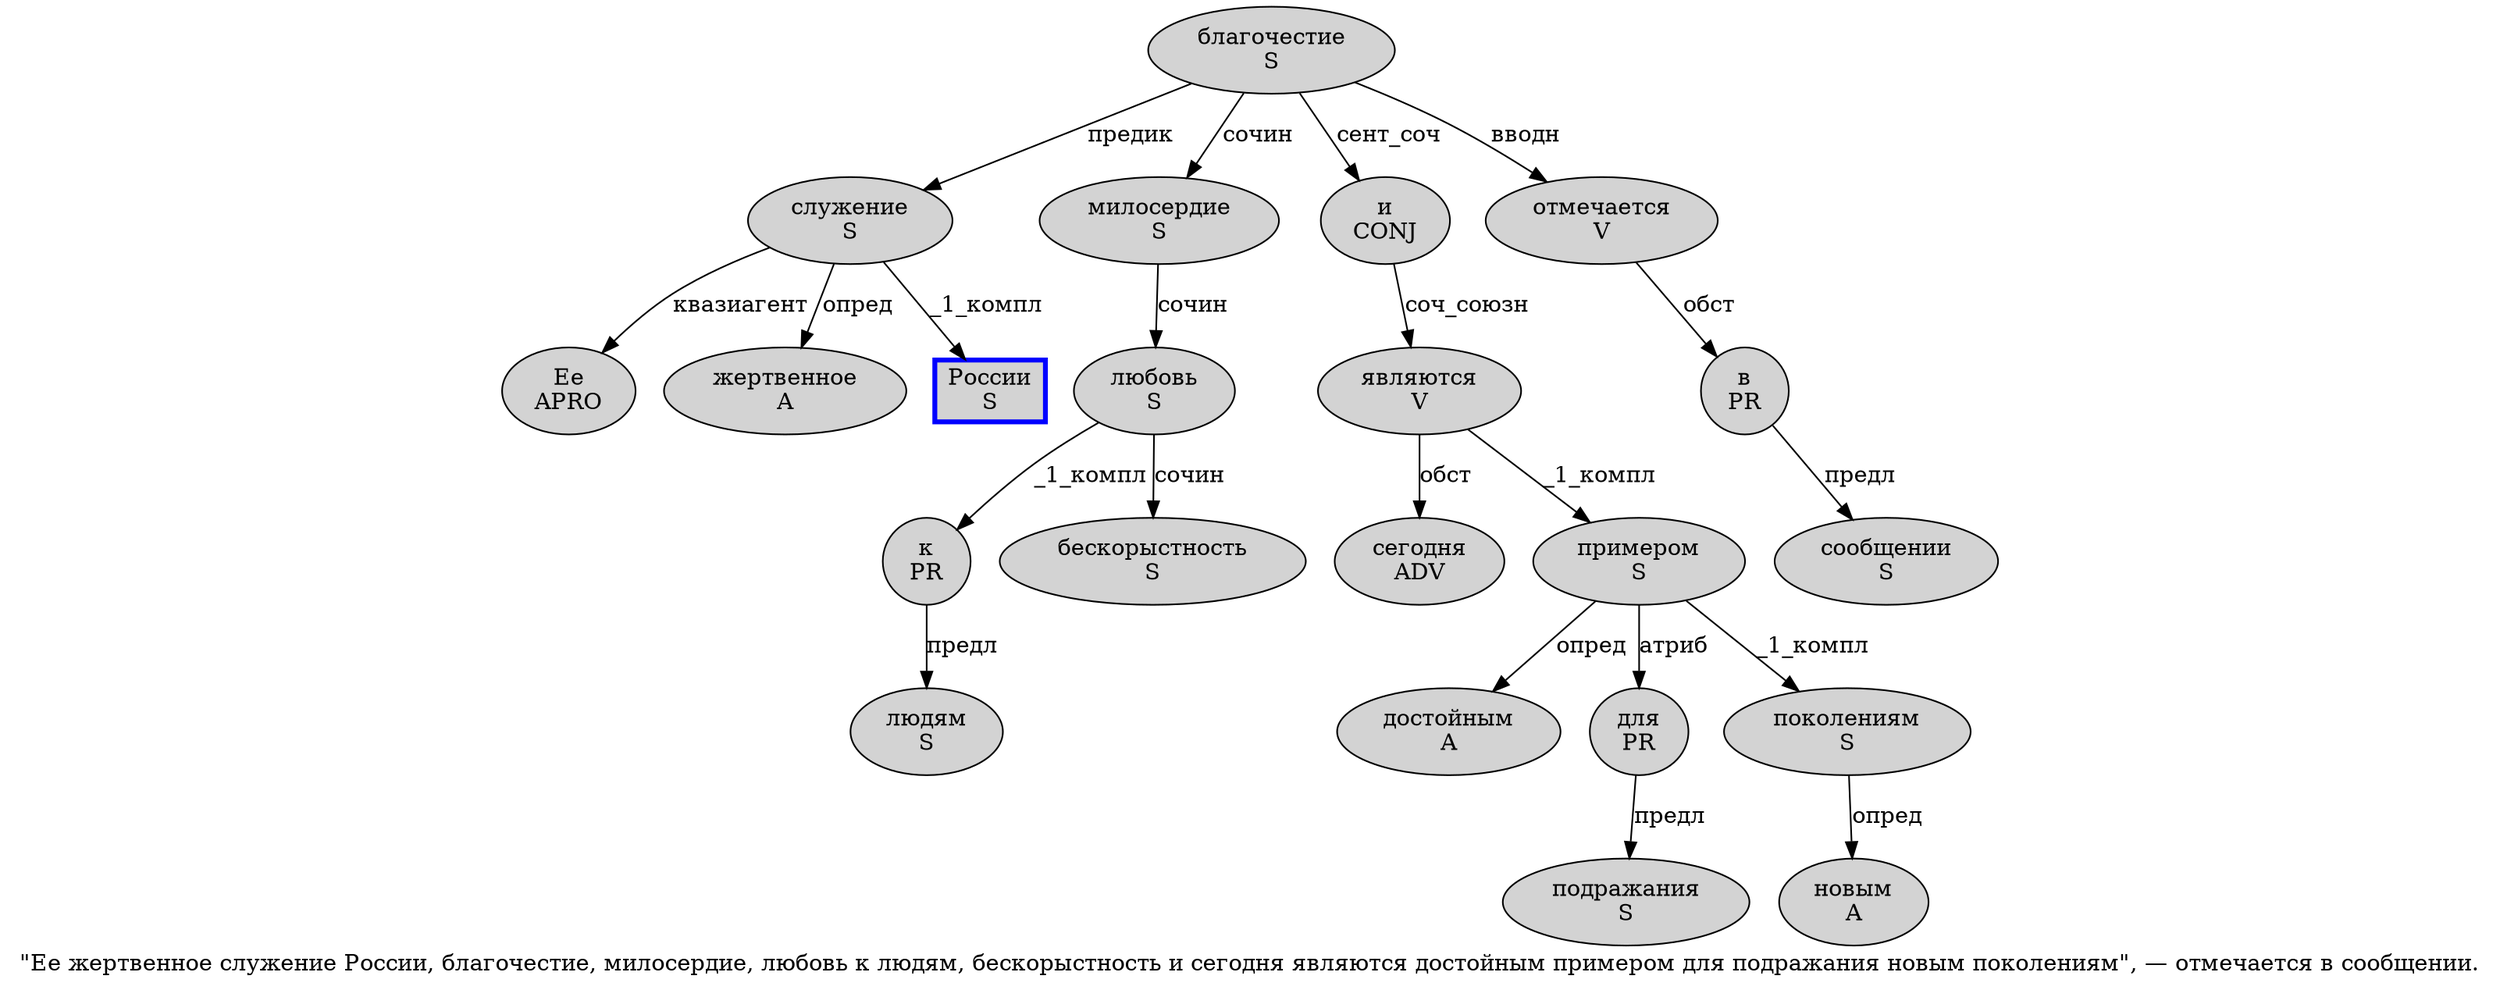 digraph SENTENCE_80 {
	graph [label="\"Ее жертвенное служение России, благочестие, милосердие, любовь к людям, бескорыстность и сегодня являются достойным примером для подражания новым поколениям\", — отмечается в сообщении."]
	node [style=filled]
		1 [label="Ее
APRO" color="" fillcolor=lightgray penwidth=1 shape=ellipse]
		2 [label="жертвенное
A" color="" fillcolor=lightgray penwidth=1 shape=ellipse]
		3 [label="служение
S" color="" fillcolor=lightgray penwidth=1 shape=ellipse]
		4 [label="России
S" color=blue fillcolor=lightgray penwidth=3 shape=box]
		6 [label="благочестие
S" color="" fillcolor=lightgray penwidth=1 shape=ellipse]
		8 [label="милосердие
S" color="" fillcolor=lightgray penwidth=1 shape=ellipse]
		10 [label="любовь
S" color="" fillcolor=lightgray penwidth=1 shape=ellipse]
		11 [label="к
PR" color="" fillcolor=lightgray penwidth=1 shape=ellipse]
		12 [label="людям
S" color="" fillcolor=lightgray penwidth=1 shape=ellipse]
		14 [label="бескорыстность
S" color="" fillcolor=lightgray penwidth=1 shape=ellipse]
		15 [label="и
CONJ" color="" fillcolor=lightgray penwidth=1 shape=ellipse]
		16 [label="сегодня
ADV" color="" fillcolor=lightgray penwidth=1 shape=ellipse]
		17 [label="являются
V" color="" fillcolor=lightgray penwidth=1 shape=ellipse]
		18 [label="достойным
A" color="" fillcolor=lightgray penwidth=1 shape=ellipse]
		19 [label="примером
S" color="" fillcolor=lightgray penwidth=1 shape=ellipse]
		20 [label="для
PR" color="" fillcolor=lightgray penwidth=1 shape=ellipse]
		21 [label="подражания
S" color="" fillcolor=lightgray penwidth=1 shape=ellipse]
		22 [label="новым
A" color="" fillcolor=lightgray penwidth=1 shape=ellipse]
		23 [label="поколениям
S" color="" fillcolor=lightgray penwidth=1 shape=ellipse]
		27 [label="отмечается
V" color="" fillcolor=lightgray penwidth=1 shape=ellipse]
		28 [label="в
PR" color="" fillcolor=lightgray penwidth=1 shape=ellipse]
		29 [label="сообщении
S" color="" fillcolor=lightgray penwidth=1 shape=ellipse]
			15 -> 17 [label="соч_союзн"]
			19 -> 18 [label="опред"]
			19 -> 20 [label="атриб"]
			19 -> 23 [label="_1_компл"]
			17 -> 16 [label="обст"]
			17 -> 19 [label="_1_компл"]
			11 -> 12 [label="предл"]
			6 -> 3 [label="предик"]
			6 -> 8 [label="сочин"]
			6 -> 15 [label="сент_соч"]
			6 -> 27 [label="вводн"]
			8 -> 10 [label="сочин"]
			3 -> 1 [label="квазиагент"]
			3 -> 2 [label="опред"]
			3 -> 4 [label="_1_компл"]
			23 -> 22 [label="опред"]
			10 -> 11 [label="_1_компл"]
			10 -> 14 [label="сочин"]
			20 -> 21 [label="предл"]
			27 -> 28 [label="обст"]
			28 -> 29 [label="предл"]
}